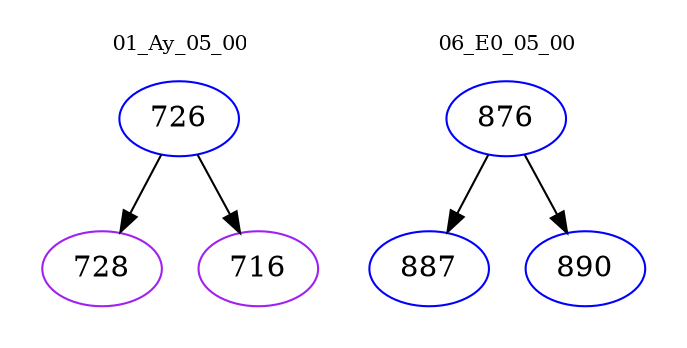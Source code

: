 digraph{
subgraph cluster_0 {
color = white
label = "01_Ay_05_00";
fontsize=10;
T0_726 [label="726", color="blue"]
T0_726 -> T0_728 [color="black"]
T0_728 [label="728", color="purple"]
T0_726 -> T0_716 [color="black"]
T0_716 [label="716", color="purple"]
}
subgraph cluster_1 {
color = white
label = "06_E0_05_00";
fontsize=10;
T1_876 [label="876", color="blue"]
T1_876 -> T1_887 [color="black"]
T1_887 [label="887", color="blue"]
T1_876 -> T1_890 [color="black"]
T1_890 [label="890", color="blue"]
}
}
